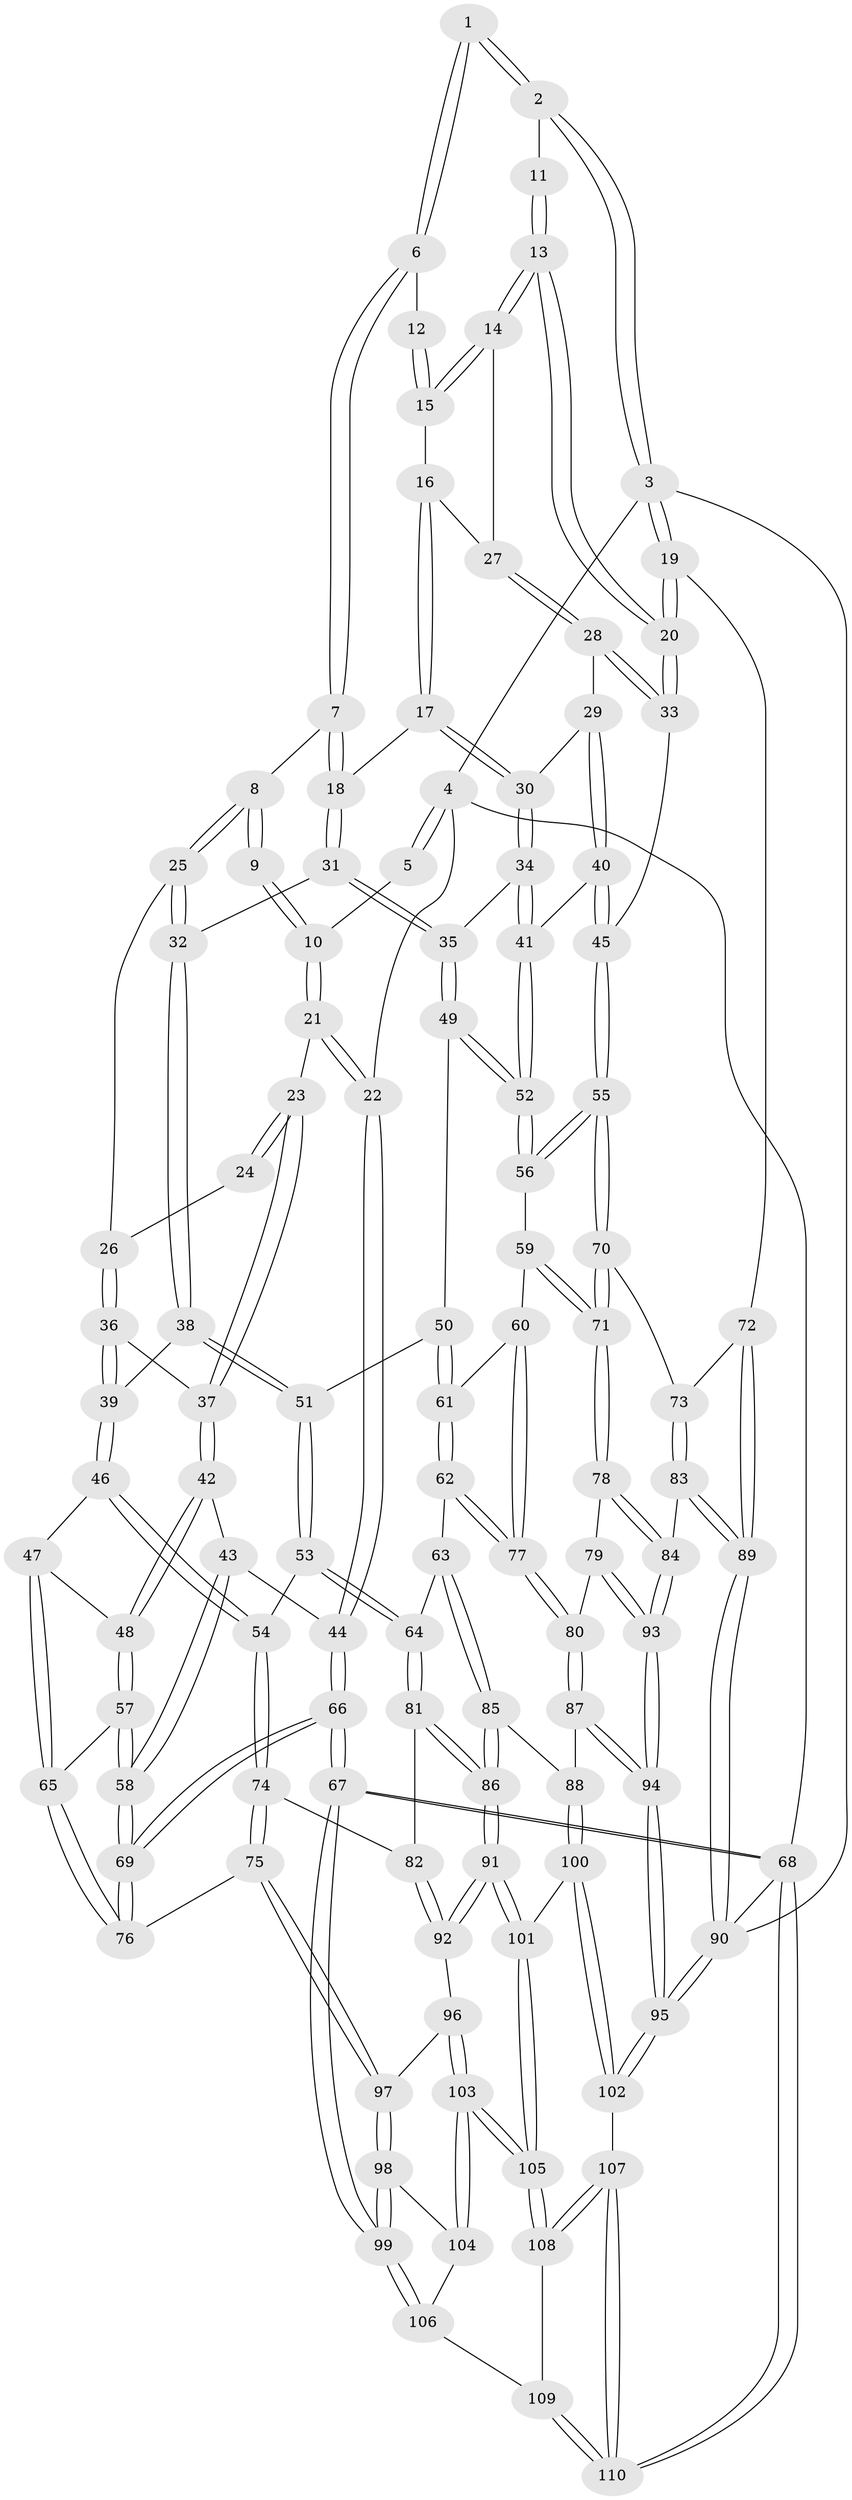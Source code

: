 // coarse degree distribution, {4: 0.34782608695652173, 5: 0.391304347826087, 3: 0.15942028985507245, 6: 0.10144927536231885}
// Generated by graph-tools (version 1.1) at 2025/24/03/03/25 07:24:33]
// undirected, 110 vertices, 272 edges
graph export_dot {
graph [start="1"]
  node [color=gray90,style=filled];
  1 [pos="+0.6710940134560436+0"];
  2 [pos="+1+0"];
  3 [pos="+1+0"];
  4 [pos="+0+0"];
  5 [pos="+0.3494852015983325+0"];
  6 [pos="+0.695153639021111+0.0216943589154047"];
  7 [pos="+0.6736157666680511+0.11529821001766426"];
  8 [pos="+0.4326151714917597+0.11883812159635505"];
  9 [pos="+0.40933766964101986+0.0856287511669907"];
  10 [pos="+0.3901874366486709+0.04320808879442943"];
  11 [pos="+0.9161528537822948+0.04206404266834071"];
  12 [pos="+0.8534540789966896+0.09117647819331641"];
  13 [pos="+0.953374951885977+0.1884179327958702"];
  14 [pos="+0.9478009862149199+0.18690331312759267"];
  15 [pos="+0.8586015328225012+0.1387730076604518"];
  16 [pos="+0.8089358351047867+0.1800519677368317"];
  17 [pos="+0.7210993818967241+0.19557173338052541"];
  18 [pos="+0.6842977081686071+0.1753272601611276"];
  19 [pos="+1+0.3057098762614324"];
  20 [pos="+1+0.30780537848606365"];
  21 [pos="+0.19037380351763683+0.22242672490610452"];
  22 [pos="+0+0.093056821193544"];
  23 [pos="+0.21228240534789986+0.2398824763228665"];
  24 [pos="+0.32877248649666513+0.1856412463857224"];
  25 [pos="+0.4469692172646944+0.18919906030800115"];
  26 [pos="+0.3291968015568788+0.2647820362454555"];
  27 [pos="+0.8491419468579687+0.2182371416085281"];
  28 [pos="+0.8559829081350993+0.30774059396300363"];
  29 [pos="+0.7634855138705794+0.25846946220409767"];
  30 [pos="+0.7546260326534371+0.25153060391817433"];
  31 [pos="+0.5971122984299232+0.27320176689944997"];
  32 [pos="+0.5082596309492323+0.2871466430060407"];
  33 [pos="+0.9236547396171548+0.37863795713219467"];
  34 [pos="+0.7031520101769714+0.3846335555245431"];
  35 [pos="+0.6554479217233175+0.359361849667405"];
  36 [pos="+0.2926798414551599+0.30320855558932897"];
  37 [pos="+0.2301873900847881+0.2601075958728651"];
  38 [pos="+0.4903900043077378+0.3200604394865887"];
  39 [pos="+0.3230271302391071+0.36489156791464217"];
  40 [pos="+0.7686202394382676+0.3919499853272287"];
  41 [pos="+0.7106828349877782+0.392741241777375"];
  42 [pos="+0.1630911153737074+0.4233720381344901"];
  43 [pos="+0.11738635824764523+0.40515524701468225"];
  44 [pos="+0+0.09650936179773816"];
  45 [pos="+0.8899309320228536+0.41080229739003116"];
  46 [pos="+0.3006687902996283+0.4471357251767996"];
  47 [pos="+0.24510972363598227+0.44381335965871993"];
  48 [pos="+0.16952439263732097+0.4283922505866675"];
  49 [pos="+0.5938145341566466+0.43088189010667655"];
  50 [pos="+0.5549939548610828+0.4527293407994758"];
  51 [pos="+0.5093469418897011+0.4392571467748602"];
  52 [pos="+0.6923463283657985+0.4676415831250115"];
  53 [pos="+0.4538684376646431+0.5010802232077397"];
  54 [pos="+0.3123949475941314+0.4692347141513818"];
  55 [pos="+0.8747026064075546+0.4596952319781521"];
  56 [pos="+0.6923517349027855+0.47122666271949765"];
  57 [pos="+0.1469294810670719+0.5049270267648942"];
  58 [pos="+0.03031997630264711+0.5798188829218748"];
  59 [pos="+0.691122863012518+0.4824867000167327"];
  60 [pos="+0.650920531306629+0.5238797562158998"];
  61 [pos="+0.6084330303684262+0.5202553336862636"];
  62 [pos="+0.5545088186453634+0.5888987974846651"];
  63 [pos="+0.5314283586994315+0.6029111956944546"];
  64 [pos="+0.4602098108342758+0.5263731267450373"];
  65 [pos="+0.1782130338462763+0.5440276603400415"];
  66 [pos="+0+0.7385364804169334"];
  67 [pos="+0+0.7594633820770854"];
  68 [pos="+0+1"];
  69 [pos="+0.010602703027370687+0.6021860139787484"];
  70 [pos="+0.8573113977708514+0.5302766998397809"];
  71 [pos="+0.8174105634844158+0.5579405520428375"];
  72 [pos="+1+0.4240003642055395"];
  73 [pos="+0.918054247445328+0.5810410769783023"];
  74 [pos="+0.2776881933695726+0.6247679149838564"];
  75 [pos="+0.27657242050017516+0.6259466615143909"];
  76 [pos="+0.18322122508263158+0.5620797062125927"];
  77 [pos="+0.6909186652117579+0.625680204568718"];
  78 [pos="+0.7873059844617728+0.6063750592612358"];
  79 [pos="+0.7835071254665099+0.6117127163714629"];
  80 [pos="+0.697424448851277+0.6343809074480719"];
  81 [pos="+0.3934471457996413+0.6278811123091294"];
  82 [pos="+0.3812731787274001+0.6286638132573282"];
  83 [pos="+0.9473960497142266+0.6262250180407163"];
  84 [pos="+0.9224539469078687+0.6743364568350261"];
  85 [pos="+0.5228179249254604+0.6922550238599322"];
  86 [pos="+0.4990669463936284+0.7092064791336424"];
  87 [pos="+0.657179653927163+0.7124932420328397"];
  88 [pos="+0.6380595433750564+0.7137034012518351"];
  89 [pos="+1+0.6691847407576069"];
  90 [pos="+1+1"];
  91 [pos="+0.48930297029543407+0.7283601018244408"];
  92 [pos="+0.3889837201916961+0.7208403135258978"];
  93 [pos="+0.8701012716393637+0.8078061334805673"];
  94 [pos="+0.8778626022559401+1"];
  95 [pos="+0.9228866199986286+1"];
  96 [pos="+0.29690355892574427+0.7331667080827524"];
  97 [pos="+0.2503680058233535+0.6870685539613579"];
  98 [pos="+0.10770317105170824+0.7503814991106615"];
  99 [pos="+0+0.7630724825610361"];
  100 [pos="+0.5594560774341348+0.8688578534758069"];
  101 [pos="+0.47190514348534063+0.8297297335116961"];
  102 [pos="+0.920804379485319+1"];
  103 [pos="+0.36710839232182807+0.8759205675345555"];
  104 [pos="+0.23330349576801185+0.8699140448540917"];
  105 [pos="+0.38174066593333567+0.8875159426516227"];
  106 [pos="+0.2009579432815407+0.945434678560388"];
  107 [pos="+0.41768559698953056+1"];
  108 [pos="+0.37810139644255286+0.956627889526544"];
  109 [pos="+0.20216428059822988+0.9523090794735629"];
  110 [pos="+0.015582354933368979+1"];
  1 -- 2;
  1 -- 2;
  1 -- 6;
  1 -- 6;
  2 -- 3;
  2 -- 3;
  2 -- 11;
  3 -- 4;
  3 -- 19;
  3 -- 19;
  3 -- 90;
  4 -- 5;
  4 -- 5;
  4 -- 22;
  4 -- 68;
  5 -- 10;
  6 -- 7;
  6 -- 7;
  6 -- 12;
  7 -- 8;
  7 -- 18;
  7 -- 18;
  8 -- 9;
  8 -- 9;
  8 -- 25;
  8 -- 25;
  9 -- 10;
  9 -- 10;
  10 -- 21;
  10 -- 21;
  11 -- 13;
  11 -- 13;
  12 -- 15;
  12 -- 15;
  13 -- 14;
  13 -- 14;
  13 -- 20;
  13 -- 20;
  14 -- 15;
  14 -- 15;
  14 -- 27;
  15 -- 16;
  16 -- 17;
  16 -- 17;
  16 -- 27;
  17 -- 18;
  17 -- 30;
  17 -- 30;
  18 -- 31;
  18 -- 31;
  19 -- 20;
  19 -- 20;
  19 -- 72;
  20 -- 33;
  20 -- 33;
  21 -- 22;
  21 -- 22;
  21 -- 23;
  22 -- 44;
  22 -- 44;
  23 -- 24;
  23 -- 24;
  23 -- 37;
  23 -- 37;
  24 -- 26;
  25 -- 26;
  25 -- 32;
  25 -- 32;
  26 -- 36;
  26 -- 36;
  27 -- 28;
  27 -- 28;
  28 -- 29;
  28 -- 33;
  28 -- 33;
  29 -- 30;
  29 -- 40;
  29 -- 40;
  30 -- 34;
  30 -- 34;
  31 -- 32;
  31 -- 35;
  31 -- 35;
  32 -- 38;
  32 -- 38;
  33 -- 45;
  34 -- 35;
  34 -- 41;
  34 -- 41;
  35 -- 49;
  35 -- 49;
  36 -- 37;
  36 -- 39;
  36 -- 39;
  37 -- 42;
  37 -- 42;
  38 -- 39;
  38 -- 51;
  38 -- 51;
  39 -- 46;
  39 -- 46;
  40 -- 41;
  40 -- 45;
  40 -- 45;
  41 -- 52;
  41 -- 52;
  42 -- 43;
  42 -- 48;
  42 -- 48;
  43 -- 44;
  43 -- 58;
  43 -- 58;
  44 -- 66;
  44 -- 66;
  45 -- 55;
  45 -- 55;
  46 -- 47;
  46 -- 54;
  46 -- 54;
  47 -- 48;
  47 -- 65;
  47 -- 65;
  48 -- 57;
  48 -- 57;
  49 -- 50;
  49 -- 52;
  49 -- 52;
  50 -- 51;
  50 -- 61;
  50 -- 61;
  51 -- 53;
  51 -- 53;
  52 -- 56;
  52 -- 56;
  53 -- 54;
  53 -- 64;
  53 -- 64;
  54 -- 74;
  54 -- 74;
  55 -- 56;
  55 -- 56;
  55 -- 70;
  55 -- 70;
  56 -- 59;
  57 -- 58;
  57 -- 58;
  57 -- 65;
  58 -- 69;
  58 -- 69;
  59 -- 60;
  59 -- 71;
  59 -- 71;
  60 -- 61;
  60 -- 77;
  60 -- 77;
  61 -- 62;
  61 -- 62;
  62 -- 63;
  62 -- 77;
  62 -- 77;
  63 -- 64;
  63 -- 85;
  63 -- 85;
  64 -- 81;
  64 -- 81;
  65 -- 76;
  65 -- 76;
  66 -- 67;
  66 -- 67;
  66 -- 69;
  66 -- 69;
  67 -- 68;
  67 -- 68;
  67 -- 99;
  67 -- 99;
  68 -- 110;
  68 -- 110;
  68 -- 90;
  69 -- 76;
  69 -- 76;
  70 -- 71;
  70 -- 71;
  70 -- 73;
  71 -- 78;
  71 -- 78;
  72 -- 73;
  72 -- 89;
  72 -- 89;
  73 -- 83;
  73 -- 83;
  74 -- 75;
  74 -- 75;
  74 -- 82;
  75 -- 76;
  75 -- 97;
  75 -- 97;
  77 -- 80;
  77 -- 80;
  78 -- 79;
  78 -- 84;
  78 -- 84;
  79 -- 80;
  79 -- 93;
  79 -- 93;
  80 -- 87;
  80 -- 87;
  81 -- 82;
  81 -- 86;
  81 -- 86;
  82 -- 92;
  82 -- 92;
  83 -- 84;
  83 -- 89;
  83 -- 89;
  84 -- 93;
  84 -- 93;
  85 -- 86;
  85 -- 86;
  85 -- 88;
  86 -- 91;
  86 -- 91;
  87 -- 88;
  87 -- 94;
  87 -- 94;
  88 -- 100;
  88 -- 100;
  89 -- 90;
  89 -- 90;
  90 -- 95;
  90 -- 95;
  91 -- 92;
  91 -- 92;
  91 -- 101;
  91 -- 101;
  92 -- 96;
  93 -- 94;
  93 -- 94;
  94 -- 95;
  94 -- 95;
  95 -- 102;
  95 -- 102;
  96 -- 97;
  96 -- 103;
  96 -- 103;
  97 -- 98;
  97 -- 98;
  98 -- 99;
  98 -- 99;
  98 -- 104;
  99 -- 106;
  99 -- 106;
  100 -- 101;
  100 -- 102;
  100 -- 102;
  101 -- 105;
  101 -- 105;
  102 -- 107;
  103 -- 104;
  103 -- 104;
  103 -- 105;
  103 -- 105;
  104 -- 106;
  105 -- 108;
  105 -- 108;
  106 -- 109;
  107 -- 108;
  107 -- 108;
  107 -- 110;
  107 -- 110;
  108 -- 109;
  109 -- 110;
  109 -- 110;
}
